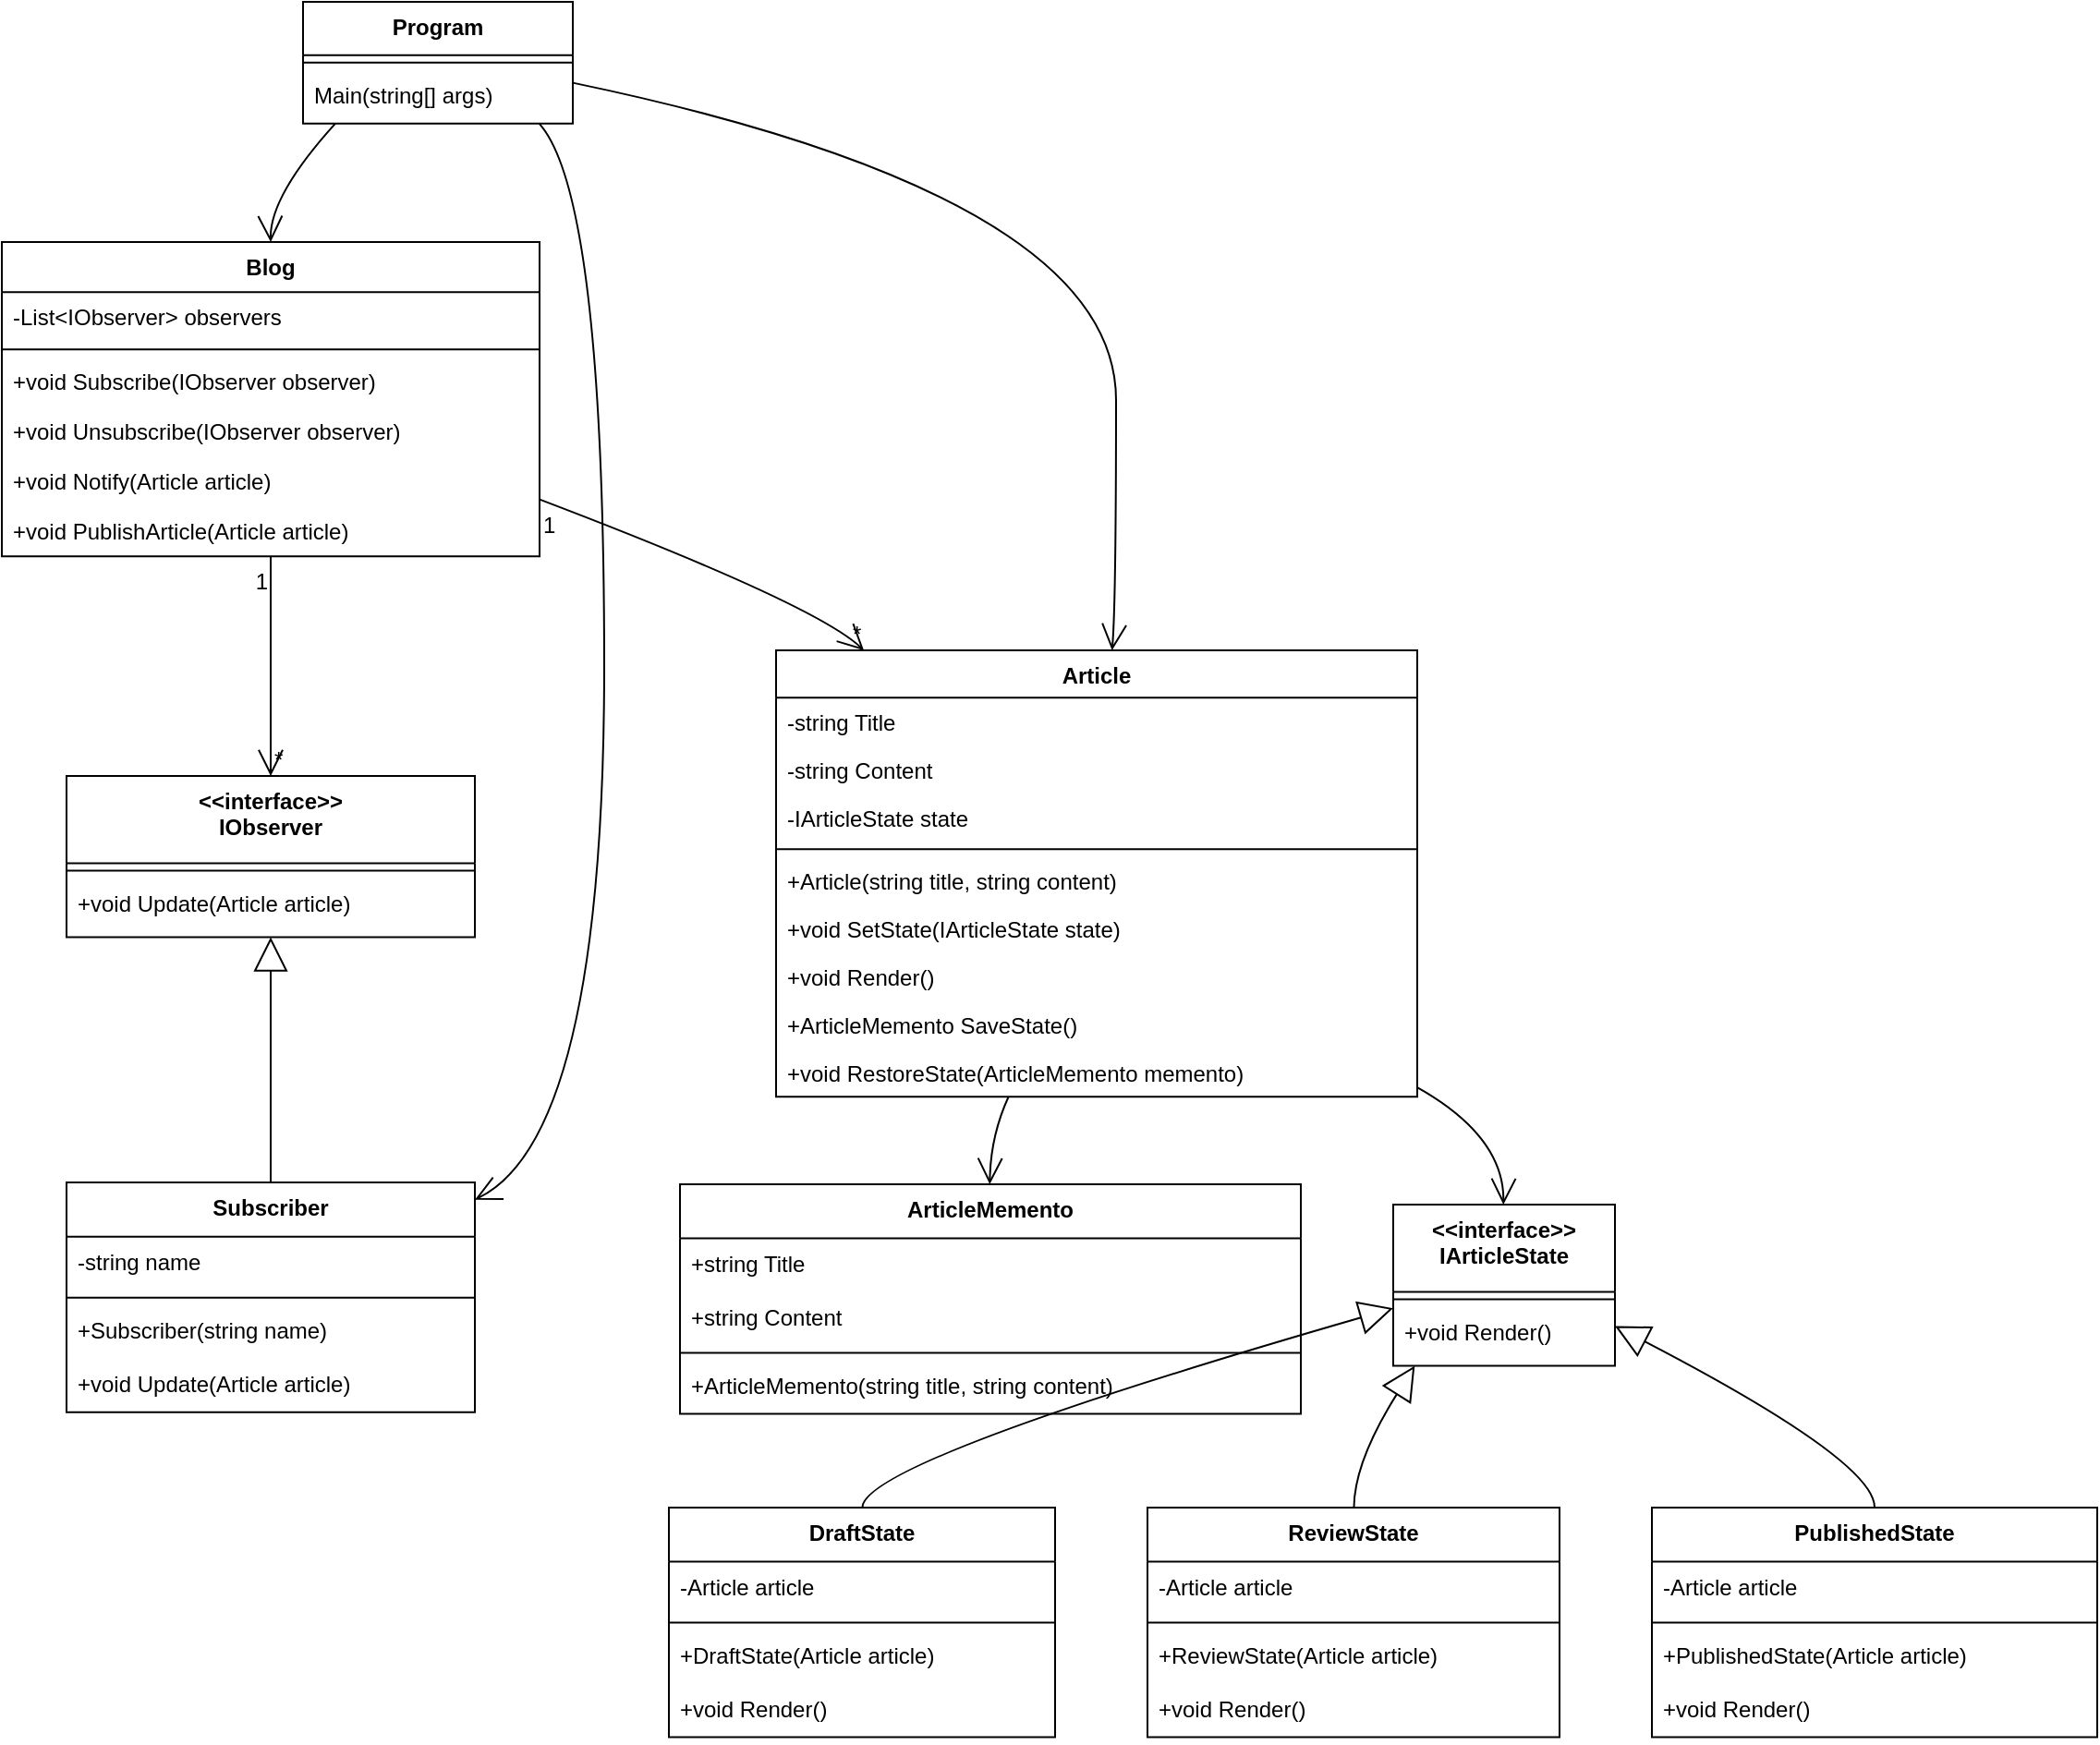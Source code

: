 <mxfile version="24.4.6" type="device">
  <diagram name="Page-1" id="z_NXk2R2yYO3Qa-0Z_WE">
    <mxGraphModel dx="1050" dy="538" grid="1" gridSize="10" guides="1" tooltips="1" connect="1" arrows="1" fold="1" page="1" pageScale="1" pageWidth="850" pageHeight="1100" math="0" shadow="0">
      <root>
        <mxCell id="0" />
        <mxCell id="1" parent="0" />
        <mxCell id="gq0_-ODm8nLbdvGmbF3m-1" value="Blog" style="swimlane;fontStyle=1;align=center;verticalAlign=top;childLayout=stackLayout;horizontal=1;startSize=27.128;horizontalStack=0;resizeParent=1;resizeParentMax=0;resizeLast=0;collapsible=0;marginBottom=0;" vertex="1" parent="1">
          <mxGeometry x="20" y="150" width="291" height="170.128" as="geometry" />
        </mxCell>
        <mxCell id="gq0_-ODm8nLbdvGmbF3m-2" value="-List&lt;IObserver&gt; observers" style="text;strokeColor=none;fillColor=none;align=left;verticalAlign=top;spacingLeft=4;spacingRight=4;overflow=hidden;rotatable=0;points=[[0,0.5],[1,0.5]];portConstraint=eastwest;" vertex="1" parent="gq0_-ODm8nLbdvGmbF3m-1">
          <mxGeometry y="27.128" width="291" height="27" as="geometry" />
        </mxCell>
        <mxCell id="gq0_-ODm8nLbdvGmbF3m-3" style="line;strokeWidth=1;fillColor=none;align=left;verticalAlign=middle;spacingTop=-1;spacingLeft=3;spacingRight=3;rotatable=0;labelPosition=right;points=[];portConstraint=eastwest;strokeColor=inherit;" vertex="1" parent="gq0_-ODm8nLbdvGmbF3m-1">
          <mxGeometry y="54.128" width="291" height="8" as="geometry" />
        </mxCell>
        <mxCell id="gq0_-ODm8nLbdvGmbF3m-4" value="+void Subscribe(IObserver observer)" style="text;strokeColor=none;fillColor=none;align=left;verticalAlign=top;spacingLeft=4;spacingRight=4;overflow=hidden;rotatable=0;points=[[0,0.5],[1,0.5]];portConstraint=eastwest;" vertex="1" parent="gq0_-ODm8nLbdvGmbF3m-1">
          <mxGeometry y="62.128" width="291" height="27" as="geometry" />
        </mxCell>
        <mxCell id="gq0_-ODm8nLbdvGmbF3m-5" value="+void Unsubscribe(IObserver observer)" style="text;strokeColor=none;fillColor=none;align=left;verticalAlign=top;spacingLeft=4;spacingRight=4;overflow=hidden;rotatable=0;points=[[0,0.5],[1,0.5]];portConstraint=eastwest;" vertex="1" parent="gq0_-ODm8nLbdvGmbF3m-1">
          <mxGeometry y="89.128" width="291" height="27" as="geometry" />
        </mxCell>
        <mxCell id="gq0_-ODm8nLbdvGmbF3m-6" value="+void Notify(Article article)" style="text;strokeColor=none;fillColor=none;align=left;verticalAlign=top;spacingLeft=4;spacingRight=4;overflow=hidden;rotatable=0;points=[[0,0.5],[1,0.5]];portConstraint=eastwest;" vertex="1" parent="gq0_-ODm8nLbdvGmbF3m-1">
          <mxGeometry y="116.128" width="291" height="27" as="geometry" />
        </mxCell>
        <mxCell id="gq0_-ODm8nLbdvGmbF3m-7" value="+void PublishArticle(Article article)" style="text;strokeColor=none;fillColor=none;align=left;verticalAlign=top;spacingLeft=4;spacingRight=4;overflow=hidden;rotatable=0;points=[[0,0.5],[1,0.5]];portConstraint=eastwest;" vertex="1" parent="gq0_-ODm8nLbdvGmbF3m-1">
          <mxGeometry y="143.128" width="291" height="27" as="geometry" />
        </mxCell>
        <mxCell id="gq0_-ODm8nLbdvGmbF3m-8" value="&lt;&lt;interface&gt;&gt;&#xa;IObserver" style="swimlane;fontStyle=1;align=center;verticalAlign=top;childLayout=stackLayout;horizontal=1;startSize=47.25;horizontalStack=0;resizeParent=1;resizeParentMax=0;resizeLast=0;collapsible=0;marginBottom=0;" vertex="1" parent="1">
          <mxGeometry x="55" y="439" width="221" height="87.25" as="geometry" />
        </mxCell>
        <mxCell id="gq0_-ODm8nLbdvGmbF3m-9" style="line;strokeWidth=1;fillColor=none;align=left;verticalAlign=middle;spacingTop=-1;spacingLeft=3;spacingRight=3;rotatable=0;labelPosition=right;points=[];portConstraint=eastwest;strokeColor=inherit;" vertex="1" parent="gq0_-ODm8nLbdvGmbF3m-8">
          <mxGeometry y="47.25" width="221" height="8" as="geometry" />
        </mxCell>
        <mxCell id="gq0_-ODm8nLbdvGmbF3m-10" value="+void Update(Article article)" style="text;strokeColor=none;fillColor=none;align=left;verticalAlign=top;spacingLeft=4;spacingRight=4;overflow=hidden;rotatable=0;points=[[0,0.5],[1,0.5]];portConstraint=eastwest;" vertex="1" parent="gq0_-ODm8nLbdvGmbF3m-8">
          <mxGeometry y="55.25" width="221" height="32" as="geometry" />
        </mxCell>
        <mxCell id="gq0_-ODm8nLbdvGmbF3m-11" value="Subscriber" style="swimlane;fontStyle=1;align=center;verticalAlign=top;childLayout=stackLayout;horizontal=1;startSize=29.342;horizontalStack=0;resizeParent=1;resizeParentMax=0;resizeLast=0;collapsible=0;marginBottom=0;" vertex="1" parent="1">
          <mxGeometry x="55" y="659" width="221" height="124.342" as="geometry" />
        </mxCell>
        <mxCell id="gq0_-ODm8nLbdvGmbF3m-12" value="-string name" style="text;strokeColor=none;fillColor=none;align=left;verticalAlign=top;spacingLeft=4;spacingRight=4;overflow=hidden;rotatable=0;points=[[0,0.5],[1,0.5]];portConstraint=eastwest;" vertex="1" parent="gq0_-ODm8nLbdvGmbF3m-11">
          <mxGeometry y="29.342" width="221" height="29" as="geometry" />
        </mxCell>
        <mxCell id="gq0_-ODm8nLbdvGmbF3m-13" style="line;strokeWidth=1;fillColor=none;align=left;verticalAlign=middle;spacingTop=-1;spacingLeft=3;spacingRight=3;rotatable=0;labelPosition=right;points=[];portConstraint=eastwest;strokeColor=inherit;" vertex="1" parent="gq0_-ODm8nLbdvGmbF3m-11">
          <mxGeometry y="58.342" width="221" height="8" as="geometry" />
        </mxCell>
        <mxCell id="gq0_-ODm8nLbdvGmbF3m-14" value="+Subscriber(string name)" style="text;strokeColor=none;fillColor=none;align=left;verticalAlign=top;spacingLeft=4;spacingRight=4;overflow=hidden;rotatable=0;points=[[0,0.5],[1,0.5]];portConstraint=eastwest;" vertex="1" parent="gq0_-ODm8nLbdvGmbF3m-11">
          <mxGeometry y="66.342" width="221" height="29" as="geometry" />
        </mxCell>
        <mxCell id="gq0_-ODm8nLbdvGmbF3m-15" value="+void Update(Article article)" style="text;strokeColor=none;fillColor=none;align=left;verticalAlign=top;spacingLeft=4;spacingRight=4;overflow=hidden;rotatable=0;points=[[0,0.5],[1,0.5]];portConstraint=eastwest;" vertex="1" parent="gq0_-ODm8nLbdvGmbF3m-11">
          <mxGeometry y="95.342" width="221" height="29" as="geometry" />
        </mxCell>
        <mxCell id="gq0_-ODm8nLbdvGmbF3m-16" value="Article" style="swimlane;fontStyle=1;align=center;verticalAlign=top;childLayout=stackLayout;horizontal=1;startSize=25.604;horizontalStack=0;resizeParent=1;resizeParentMax=0;resizeLast=0;collapsible=0;marginBottom=0;" vertex="1" parent="1">
          <mxGeometry x="439" y="371" width="347" height="241.604" as="geometry" />
        </mxCell>
        <mxCell id="gq0_-ODm8nLbdvGmbF3m-17" value="-string Title" style="text;strokeColor=none;fillColor=none;align=left;verticalAlign=top;spacingLeft=4;spacingRight=4;overflow=hidden;rotatable=0;points=[[0,0.5],[1,0.5]];portConstraint=eastwest;" vertex="1" parent="gq0_-ODm8nLbdvGmbF3m-16">
          <mxGeometry y="25.604" width="347" height="26" as="geometry" />
        </mxCell>
        <mxCell id="gq0_-ODm8nLbdvGmbF3m-18" value="-string Content" style="text;strokeColor=none;fillColor=none;align=left;verticalAlign=top;spacingLeft=4;spacingRight=4;overflow=hidden;rotatable=0;points=[[0,0.5],[1,0.5]];portConstraint=eastwest;" vertex="1" parent="gq0_-ODm8nLbdvGmbF3m-16">
          <mxGeometry y="51.604" width="347" height="26" as="geometry" />
        </mxCell>
        <mxCell id="gq0_-ODm8nLbdvGmbF3m-19" value="-IArticleState state" style="text;strokeColor=none;fillColor=none;align=left;verticalAlign=top;spacingLeft=4;spacingRight=4;overflow=hidden;rotatable=0;points=[[0,0.5],[1,0.5]];portConstraint=eastwest;" vertex="1" parent="gq0_-ODm8nLbdvGmbF3m-16">
          <mxGeometry y="77.604" width="347" height="26" as="geometry" />
        </mxCell>
        <mxCell id="gq0_-ODm8nLbdvGmbF3m-20" style="line;strokeWidth=1;fillColor=none;align=left;verticalAlign=middle;spacingTop=-1;spacingLeft=3;spacingRight=3;rotatable=0;labelPosition=right;points=[];portConstraint=eastwest;strokeColor=inherit;" vertex="1" parent="gq0_-ODm8nLbdvGmbF3m-16">
          <mxGeometry y="103.604" width="347" height="8" as="geometry" />
        </mxCell>
        <mxCell id="gq0_-ODm8nLbdvGmbF3m-21" value="+Article(string title, string content)" style="text;strokeColor=none;fillColor=none;align=left;verticalAlign=top;spacingLeft=4;spacingRight=4;overflow=hidden;rotatable=0;points=[[0,0.5],[1,0.5]];portConstraint=eastwest;" vertex="1" parent="gq0_-ODm8nLbdvGmbF3m-16">
          <mxGeometry y="111.604" width="347" height="26" as="geometry" />
        </mxCell>
        <mxCell id="gq0_-ODm8nLbdvGmbF3m-22" value="+void SetState(IArticleState state)" style="text;strokeColor=none;fillColor=none;align=left;verticalAlign=top;spacingLeft=4;spacingRight=4;overflow=hidden;rotatable=0;points=[[0,0.5],[1,0.5]];portConstraint=eastwest;" vertex="1" parent="gq0_-ODm8nLbdvGmbF3m-16">
          <mxGeometry y="137.604" width="347" height="26" as="geometry" />
        </mxCell>
        <mxCell id="gq0_-ODm8nLbdvGmbF3m-23" value="+void Render()" style="text;strokeColor=none;fillColor=none;align=left;verticalAlign=top;spacingLeft=4;spacingRight=4;overflow=hidden;rotatable=0;points=[[0,0.5],[1,0.5]];portConstraint=eastwest;" vertex="1" parent="gq0_-ODm8nLbdvGmbF3m-16">
          <mxGeometry y="163.604" width="347" height="26" as="geometry" />
        </mxCell>
        <mxCell id="gq0_-ODm8nLbdvGmbF3m-24" value="+ArticleMemento SaveState()" style="text;strokeColor=none;fillColor=none;align=left;verticalAlign=top;spacingLeft=4;spacingRight=4;overflow=hidden;rotatable=0;points=[[0,0.5],[1,0.5]];portConstraint=eastwest;" vertex="1" parent="gq0_-ODm8nLbdvGmbF3m-16">
          <mxGeometry y="189.604" width="347" height="26" as="geometry" />
        </mxCell>
        <mxCell id="gq0_-ODm8nLbdvGmbF3m-25" value="+void RestoreState(ArticleMemento memento)" style="text;strokeColor=none;fillColor=none;align=left;verticalAlign=top;spacingLeft=4;spacingRight=4;overflow=hidden;rotatable=0;points=[[0,0.5],[1,0.5]];portConstraint=eastwest;" vertex="1" parent="gq0_-ODm8nLbdvGmbF3m-16">
          <mxGeometry y="215.604" width="347" height="26" as="geometry" />
        </mxCell>
        <mxCell id="gq0_-ODm8nLbdvGmbF3m-26" value="ArticleMemento" style="swimlane;fontStyle=1;align=center;verticalAlign=top;childLayout=stackLayout;horizontal=1;startSize=29.308;horizontalStack=0;resizeParent=1;resizeParentMax=0;resizeLast=0;collapsible=0;marginBottom=0;" vertex="1" parent="1">
          <mxGeometry x="387" y="660" width="336" height="124.308" as="geometry" />
        </mxCell>
        <mxCell id="gq0_-ODm8nLbdvGmbF3m-27" value="+string Title" style="text;strokeColor=none;fillColor=none;align=left;verticalAlign=top;spacingLeft=4;spacingRight=4;overflow=hidden;rotatable=0;points=[[0,0.5],[1,0.5]];portConstraint=eastwest;" vertex="1" parent="gq0_-ODm8nLbdvGmbF3m-26">
          <mxGeometry y="29.308" width="336" height="29" as="geometry" />
        </mxCell>
        <mxCell id="gq0_-ODm8nLbdvGmbF3m-28" value="+string Content" style="text;strokeColor=none;fillColor=none;align=left;verticalAlign=top;spacingLeft=4;spacingRight=4;overflow=hidden;rotatable=0;points=[[0,0.5],[1,0.5]];portConstraint=eastwest;" vertex="1" parent="gq0_-ODm8nLbdvGmbF3m-26">
          <mxGeometry y="58.308" width="336" height="29" as="geometry" />
        </mxCell>
        <mxCell id="gq0_-ODm8nLbdvGmbF3m-29" style="line;strokeWidth=1;fillColor=none;align=left;verticalAlign=middle;spacingTop=-1;spacingLeft=3;spacingRight=3;rotatable=0;labelPosition=right;points=[];portConstraint=eastwest;strokeColor=inherit;" vertex="1" parent="gq0_-ODm8nLbdvGmbF3m-26">
          <mxGeometry y="87.308" width="336" height="8" as="geometry" />
        </mxCell>
        <mxCell id="gq0_-ODm8nLbdvGmbF3m-30" value="+ArticleMemento(string title, string content)" style="text;strokeColor=none;fillColor=none;align=left;verticalAlign=top;spacingLeft=4;spacingRight=4;overflow=hidden;rotatable=0;points=[[0,0.5],[1,0.5]];portConstraint=eastwest;" vertex="1" parent="gq0_-ODm8nLbdvGmbF3m-26">
          <mxGeometry y="95.308" width="336" height="29" as="geometry" />
        </mxCell>
        <mxCell id="gq0_-ODm8nLbdvGmbF3m-31" value="&lt;&lt;interface&gt;&gt;&#xa;IArticleState" style="swimlane;fontStyle=1;align=center;verticalAlign=top;childLayout=stackLayout;horizontal=1;startSize=47.25;horizontalStack=0;resizeParent=1;resizeParentMax=0;resizeLast=0;collapsible=0;marginBottom=0;" vertex="1" parent="1">
          <mxGeometry x="773" y="671" width="120" height="87.25" as="geometry" />
        </mxCell>
        <mxCell id="gq0_-ODm8nLbdvGmbF3m-32" style="line;strokeWidth=1;fillColor=none;align=left;verticalAlign=middle;spacingTop=-1;spacingLeft=3;spacingRight=3;rotatable=0;labelPosition=right;points=[];portConstraint=eastwest;strokeColor=inherit;" vertex="1" parent="gq0_-ODm8nLbdvGmbF3m-31">
          <mxGeometry y="47.25" width="120" height="8" as="geometry" />
        </mxCell>
        <mxCell id="gq0_-ODm8nLbdvGmbF3m-33" value="+void Render()" style="text;strokeColor=none;fillColor=none;align=left;verticalAlign=top;spacingLeft=4;spacingRight=4;overflow=hidden;rotatable=0;points=[[0,0.5],[1,0.5]];portConstraint=eastwest;" vertex="1" parent="gq0_-ODm8nLbdvGmbF3m-31">
          <mxGeometry y="55.25" width="120" height="32" as="geometry" />
        </mxCell>
        <mxCell id="gq0_-ODm8nLbdvGmbF3m-34" value="DraftState" style="swimlane;fontStyle=1;align=center;verticalAlign=top;childLayout=stackLayout;horizontal=1;startSize=29.3;horizontalStack=0;resizeParent=1;resizeParentMax=0;resizeLast=0;collapsible=0;marginBottom=0;" vertex="1" parent="1">
          <mxGeometry x="381" y="835" width="209" height="124.3" as="geometry" />
        </mxCell>
        <mxCell id="gq0_-ODm8nLbdvGmbF3m-35" value="-Article article" style="text;strokeColor=none;fillColor=none;align=left;verticalAlign=top;spacingLeft=4;spacingRight=4;overflow=hidden;rotatable=0;points=[[0,0.5],[1,0.5]];portConstraint=eastwest;" vertex="1" parent="gq0_-ODm8nLbdvGmbF3m-34">
          <mxGeometry y="29.3" width="209" height="29" as="geometry" />
        </mxCell>
        <mxCell id="gq0_-ODm8nLbdvGmbF3m-36" style="line;strokeWidth=1;fillColor=none;align=left;verticalAlign=middle;spacingTop=-1;spacingLeft=3;spacingRight=3;rotatable=0;labelPosition=right;points=[];portConstraint=eastwest;strokeColor=inherit;" vertex="1" parent="gq0_-ODm8nLbdvGmbF3m-34">
          <mxGeometry y="58.3" width="209" height="8" as="geometry" />
        </mxCell>
        <mxCell id="gq0_-ODm8nLbdvGmbF3m-37" value="+DraftState(Article article)" style="text;strokeColor=none;fillColor=none;align=left;verticalAlign=top;spacingLeft=4;spacingRight=4;overflow=hidden;rotatable=0;points=[[0,0.5],[1,0.5]];portConstraint=eastwest;" vertex="1" parent="gq0_-ODm8nLbdvGmbF3m-34">
          <mxGeometry y="66.3" width="209" height="29" as="geometry" />
        </mxCell>
        <mxCell id="gq0_-ODm8nLbdvGmbF3m-38" value="+void Render()" style="text;strokeColor=none;fillColor=none;align=left;verticalAlign=top;spacingLeft=4;spacingRight=4;overflow=hidden;rotatable=0;points=[[0,0.5],[1,0.5]];portConstraint=eastwest;" vertex="1" parent="gq0_-ODm8nLbdvGmbF3m-34">
          <mxGeometry y="95.3" width="209" height="29" as="geometry" />
        </mxCell>
        <mxCell id="gq0_-ODm8nLbdvGmbF3m-39" value="ReviewState" style="swimlane;fontStyle=1;align=center;verticalAlign=top;childLayout=stackLayout;horizontal=1;startSize=29.3;horizontalStack=0;resizeParent=1;resizeParentMax=0;resizeLast=0;collapsible=0;marginBottom=0;" vertex="1" parent="1">
          <mxGeometry x="640" y="835" width="223" height="124.3" as="geometry" />
        </mxCell>
        <mxCell id="gq0_-ODm8nLbdvGmbF3m-40" value="-Article article" style="text;strokeColor=none;fillColor=none;align=left;verticalAlign=top;spacingLeft=4;spacingRight=4;overflow=hidden;rotatable=0;points=[[0,0.5],[1,0.5]];portConstraint=eastwest;" vertex="1" parent="gq0_-ODm8nLbdvGmbF3m-39">
          <mxGeometry y="29.3" width="223" height="29" as="geometry" />
        </mxCell>
        <mxCell id="gq0_-ODm8nLbdvGmbF3m-41" style="line;strokeWidth=1;fillColor=none;align=left;verticalAlign=middle;spacingTop=-1;spacingLeft=3;spacingRight=3;rotatable=0;labelPosition=right;points=[];portConstraint=eastwest;strokeColor=inherit;" vertex="1" parent="gq0_-ODm8nLbdvGmbF3m-39">
          <mxGeometry y="58.3" width="223" height="8" as="geometry" />
        </mxCell>
        <mxCell id="gq0_-ODm8nLbdvGmbF3m-42" value="+ReviewState(Article article)" style="text;strokeColor=none;fillColor=none;align=left;verticalAlign=top;spacingLeft=4;spacingRight=4;overflow=hidden;rotatable=0;points=[[0,0.5],[1,0.5]];portConstraint=eastwest;" vertex="1" parent="gq0_-ODm8nLbdvGmbF3m-39">
          <mxGeometry y="66.3" width="223" height="29" as="geometry" />
        </mxCell>
        <mxCell id="gq0_-ODm8nLbdvGmbF3m-43" value="+void Render()" style="text;strokeColor=none;fillColor=none;align=left;verticalAlign=top;spacingLeft=4;spacingRight=4;overflow=hidden;rotatable=0;points=[[0,0.5],[1,0.5]];portConstraint=eastwest;" vertex="1" parent="gq0_-ODm8nLbdvGmbF3m-39">
          <mxGeometry y="95.3" width="223" height="29" as="geometry" />
        </mxCell>
        <mxCell id="gq0_-ODm8nLbdvGmbF3m-44" value="PublishedState" style="swimlane;fontStyle=1;align=center;verticalAlign=top;childLayout=stackLayout;horizontal=1;startSize=29.3;horizontalStack=0;resizeParent=1;resizeParentMax=0;resizeLast=0;collapsible=0;marginBottom=0;" vertex="1" parent="1">
          <mxGeometry x="913" y="835" width="241" height="124.3" as="geometry" />
        </mxCell>
        <mxCell id="gq0_-ODm8nLbdvGmbF3m-45" value="-Article article" style="text;strokeColor=none;fillColor=none;align=left;verticalAlign=top;spacingLeft=4;spacingRight=4;overflow=hidden;rotatable=0;points=[[0,0.5],[1,0.5]];portConstraint=eastwest;" vertex="1" parent="gq0_-ODm8nLbdvGmbF3m-44">
          <mxGeometry y="29.3" width="241" height="29" as="geometry" />
        </mxCell>
        <mxCell id="gq0_-ODm8nLbdvGmbF3m-46" style="line;strokeWidth=1;fillColor=none;align=left;verticalAlign=middle;spacingTop=-1;spacingLeft=3;spacingRight=3;rotatable=0;labelPosition=right;points=[];portConstraint=eastwest;strokeColor=inherit;" vertex="1" parent="gq0_-ODm8nLbdvGmbF3m-44">
          <mxGeometry y="58.3" width="241" height="8" as="geometry" />
        </mxCell>
        <mxCell id="gq0_-ODm8nLbdvGmbF3m-47" value="+PublishedState(Article article)" style="text;strokeColor=none;fillColor=none;align=left;verticalAlign=top;spacingLeft=4;spacingRight=4;overflow=hidden;rotatable=0;points=[[0,0.5],[1,0.5]];portConstraint=eastwest;" vertex="1" parent="gq0_-ODm8nLbdvGmbF3m-44">
          <mxGeometry y="66.3" width="241" height="29" as="geometry" />
        </mxCell>
        <mxCell id="gq0_-ODm8nLbdvGmbF3m-48" value="+void Render()" style="text;strokeColor=none;fillColor=none;align=left;verticalAlign=top;spacingLeft=4;spacingRight=4;overflow=hidden;rotatable=0;points=[[0,0.5],[1,0.5]];portConstraint=eastwest;" vertex="1" parent="gq0_-ODm8nLbdvGmbF3m-44">
          <mxGeometry y="95.3" width="241" height="29" as="geometry" />
        </mxCell>
        <mxCell id="gq0_-ODm8nLbdvGmbF3m-49" value="Program" style="swimlane;fontStyle=1;align=center;verticalAlign=top;childLayout=stackLayout;horizontal=1;startSize=28.907;horizontalStack=0;resizeParent=1;resizeParentMax=0;resizeLast=0;collapsible=0;marginBottom=0;" vertex="1" parent="1">
          <mxGeometry x="183" y="20" width="146" height="65.907" as="geometry" />
        </mxCell>
        <mxCell id="gq0_-ODm8nLbdvGmbF3m-50" style="line;strokeWidth=1;fillColor=none;align=left;verticalAlign=middle;spacingTop=-1;spacingLeft=3;spacingRight=3;rotatable=0;labelPosition=right;points=[];portConstraint=eastwest;strokeColor=inherit;" vertex="1" parent="gq0_-ODm8nLbdvGmbF3m-49">
          <mxGeometry y="28.907" width="146" height="8" as="geometry" />
        </mxCell>
        <mxCell id="gq0_-ODm8nLbdvGmbF3m-51" value="Main(string[] args)" style="text;strokeColor=none;fillColor=none;align=left;verticalAlign=top;spacingLeft=4;spacingRight=4;overflow=hidden;rotatable=0;points=[[0,0.5],[1,0.5]];portConstraint=eastwest;" vertex="1" parent="gq0_-ODm8nLbdvGmbF3m-49">
          <mxGeometry y="36.907" width="146" height="29" as="geometry" />
        </mxCell>
        <mxCell id="gq0_-ODm8nLbdvGmbF3m-52" value="" style="curved=1;startArrow=none;endArrow=open;endSize=12;exitX=0.5;exitY=1.0;entryX=0.5;entryY=0;rounded=0;" edge="1" parent="1" source="gq0_-ODm8nLbdvGmbF3m-1" target="gq0_-ODm8nLbdvGmbF3m-8">
          <mxGeometry relative="1" as="geometry">
            <Array as="points" />
          </mxGeometry>
        </mxCell>
        <mxCell id="gq0_-ODm8nLbdvGmbF3m-53" value="1" style="edgeLabel;resizable=0;labelBackgroundColor=none;fontSize=12;align=right;verticalAlign=top;" vertex="1" parent="gq0_-ODm8nLbdvGmbF3m-52">
          <mxGeometry x="-1" relative="1" as="geometry" />
        </mxCell>
        <mxCell id="gq0_-ODm8nLbdvGmbF3m-54" value="*" style="edgeLabel;resizable=0;labelBackgroundColor=none;fontSize=12;align=left;verticalAlign=bottom;" vertex="1" parent="gq0_-ODm8nLbdvGmbF3m-52">
          <mxGeometry x="1" relative="1" as="geometry" />
        </mxCell>
        <mxCell id="gq0_-ODm8nLbdvGmbF3m-55" value="" style="curved=1;startArrow=block;startSize=16;startFill=0;endArrow=none;exitX=0.5;exitY=0.995;entryX=0.5;entryY=0.004;rounded=0;" edge="1" parent="1" source="gq0_-ODm8nLbdvGmbF3m-8" target="gq0_-ODm8nLbdvGmbF3m-11">
          <mxGeometry relative="1" as="geometry">
            <Array as="points" />
          </mxGeometry>
        </mxCell>
        <mxCell id="gq0_-ODm8nLbdvGmbF3m-56" value="" style="curved=1;startArrow=none;endArrow=open;endSize=12;exitX=1.0;exitY=0.819;entryX=0.137;entryY=0.0;rounded=0;" edge="1" parent="1" source="gq0_-ODm8nLbdvGmbF3m-1" target="gq0_-ODm8nLbdvGmbF3m-16">
          <mxGeometry relative="1" as="geometry">
            <Array as="points">
              <mxPoint x="460" y="346" />
            </Array>
          </mxGeometry>
        </mxCell>
        <mxCell id="gq0_-ODm8nLbdvGmbF3m-57" value="1" style="edgeLabel;resizable=0;labelBackgroundColor=none;fontSize=12;align=left;verticalAlign=top;" vertex="1" parent="gq0_-ODm8nLbdvGmbF3m-56">
          <mxGeometry x="-1" relative="1" as="geometry" />
        </mxCell>
        <mxCell id="gq0_-ODm8nLbdvGmbF3m-58" value="*" style="edgeLabel;resizable=0;labelBackgroundColor=none;fontSize=12;align=right;verticalAlign=bottom;" vertex="1" parent="gq0_-ODm8nLbdvGmbF3m-56">
          <mxGeometry x="1" relative="1" as="geometry" />
        </mxCell>
        <mxCell id="gq0_-ODm8nLbdvGmbF3m-59" value="" style="curved=1;startArrow=none;endArrow=open;endSize=12;exitX=0.362;exitY=1.002;entryX=0.499;entryY=-0.004;rounded=0;" edge="1" parent="1" source="gq0_-ODm8nLbdvGmbF3m-16" target="gq0_-ODm8nLbdvGmbF3m-26">
          <mxGeometry relative="1" as="geometry">
            <Array as="points">
              <mxPoint x="555" y="634" />
            </Array>
          </mxGeometry>
        </mxCell>
        <mxCell id="gq0_-ODm8nLbdvGmbF3m-60" value="" style="curved=1;startArrow=none;endArrow=open;endSize=12;exitX=1.001;exitY=0.98;entryX=0.497;entryY=-0.001;rounded=0;" edge="1" parent="1" source="gq0_-ODm8nLbdvGmbF3m-16" target="gq0_-ODm8nLbdvGmbF3m-31">
          <mxGeometry relative="1" as="geometry">
            <Array as="points">
              <mxPoint x="833" y="634" />
            </Array>
          </mxGeometry>
        </mxCell>
        <mxCell id="gq0_-ODm8nLbdvGmbF3m-61" value="" style="curved=1;startArrow=block;startSize=16;startFill=0;endArrow=none;exitX=-0.003;exitY=0.644;entryX=0.501;entryY=-0.001;rounded=0;" edge="1" parent="1" source="gq0_-ODm8nLbdvGmbF3m-31" target="gq0_-ODm8nLbdvGmbF3m-34">
          <mxGeometry relative="1" as="geometry">
            <Array as="points">
              <mxPoint x="486" y="810" />
            </Array>
          </mxGeometry>
        </mxCell>
        <mxCell id="gq0_-ODm8nLbdvGmbF3m-62" value="" style="curved=1;startArrow=block;startSize=16;startFill=0;endArrow=none;exitX=0.102;exitY=0.994;entryX=0.501;entryY=-0.001;rounded=0;" edge="1" parent="1" source="gq0_-ODm8nLbdvGmbF3m-31" target="gq0_-ODm8nLbdvGmbF3m-39">
          <mxGeometry relative="1" as="geometry">
            <Array as="points">
              <mxPoint x="752" y="810" />
            </Array>
          </mxGeometry>
        </mxCell>
        <mxCell id="gq0_-ODm8nLbdvGmbF3m-63" value="" style="curved=1;startArrow=block;startSize=16;startFill=0;endArrow=none;exitX=0.996;exitY=0.751;entryX=0.5;entryY=-0.001;rounded=0;" edge="1" parent="1" source="gq0_-ODm8nLbdvGmbF3m-31" target="gq0_-ODm8nLbdvGmbF3m-44">
          <mxGeometry relative="1" as="geometry">
            <Array as="points">
              <mxPoint x="1034" y="810" />
            </Array>
          </mxGeometry>
        </mxCell>
        <mxCell id="gq0_-ODm8nLbdvGmbF3m-64" value="" style="curved=1;startArrow=none;endArrow=open;endSize=12;exitX=0.117;exitY=1.003;entryX=0.5;entryY=0.002;rounded=0;" edge="1" parent="1" source="gq0_-ODm8nLbdvGmbF3m-49" target="gq0_-ODm8nLbdvGmbF3m-1">
          <mxGeometry relative="1" as="geometry">
            <Array as="points">
              <mxPoint x="165" y="125" />
            </Array>
          </mxGeometry>
        </mxCell>
        <mxCell id="gq0_-ODm8nLbdvGmbF3m-65" value="" style="curved=1;startArrow=none;endArrow=open;endSize=12;exitX=0.878;exitY=1.003;entryX=1.0;entryY=0.075;rounded=0;" edge="1" parent="1" source="gq0_-ODm8nLbdvGmbF3m-49" target="gq0_-ODm8nLbdvGmbF3m-11">
          <mxGeometry relative="1" as="geometry">
            <Array as="points">
              <mxPoint x="346" y="125" />
              <mxPoint x="346" y="634" />
            </Array>
          </mxGeometry>
        </mxCell>
        <mxCell id="gq0_-ODm8nLbdvGmbF3m-66" value="" style="curved=1;startArrow=none;endArrow=open;endSize=12;exitX=0.998;exitY=0.664;entryX=0.524;entryY=0.0;rounded=0;" edge="1" parent="1" source="gq0_-ODm8nLbdvGmbF3m-49" target="gq0_-ODm8nLbdvGmbF3m-16">
          <mxGeometry relative="1" as="geometry">
            <Array as="points">
              <mxPoint x="623" y="125" />
              <mxPoint x="623" y="346" />
            </Array>
          </mxGeometry>
        </mxCell>
      </root>
    </mxGraphModel>
  </diagram>
</mxfile>
